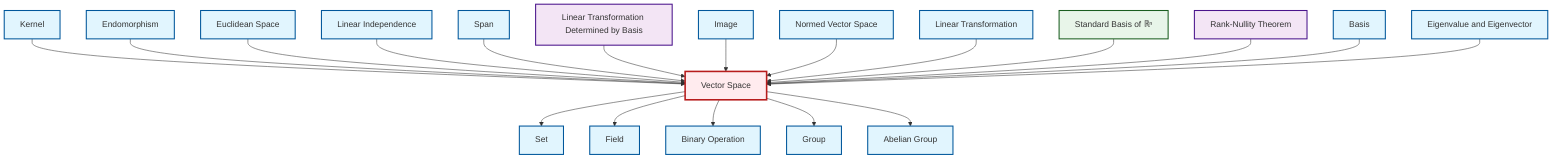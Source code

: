 graph TD
    classDef definition fill:#e1f5fe,stroke:#01579b,stroke-width:2px
    classDef theorem fill:#f3e5f5,stroke:#4a148c,stroke-width:2px
    classDef axiom fill:#fff3e0,stroke:#e65100,stroke-width:2px
    classDef example fill:#e8f5e9,stroke:#1b5e20,stroke-width:2px
    classDef current fill:#ffebee,stroke:#b71c1c,stroke-width:3px
    def-abelian-group["Abelian Group"]:::definition
    def-set["Set"]:::definition
    def-normed-vector-space["Normed Vector Space"]:::definition
    def-binary-operation["Binary Operation"]:::definition
    def-endomorphism["Endomorphism"]:::definition
    def-linear-independence["Linear Independence"]:::definition
    def-vector-space["Vector Space"]:::definition
    def-kernel["Kernel"]:::definition
    def-image["Image"]:::definition
    def-basis["Basis"]:::definition
    def-eigenvalue-eigenvector["Eigenvalue and Eigenvector"]:::definition
    def-field["Field"]:::definition
    thm-linear-transformation-basis["Linear Transformation Determined by Basis"]:::theorem
    def-linear-transformation["Linear Transformation"]:::definition
    def-span["Span"]:::definition
    ex-standard-basis-rn["Standard Basis of ℝⁿ"]:::example
    thm-rank-nullity["Rank-Nullity Theorem"]:::theorem
    def-euclidean-space["Euclidean Space"]:::definition
    def-group["Group"]:::definition
    def-kernel --> def-vector-space
    def-endomorphism --> def-vector-space
    def-euclidean-space --> def-vector-space
    def-linear-independence --> def-vector-space
    def-span --> def-vector-space
    def-vector-space --> def-set
    thm-linear-transformation-basis --> def-vector-space
    def-image --> def-vector-space
    def-vector-space --> def-field
    def-normed-vector-space --> def-vector-space
    def-linear-transformation --> def-vector-space
    def-vector-space --> def-binary-operation
    ex-standard-basis-rn --> def-vector-space
    thm-rank-nullity --> def-vector-space
    def-basis --> def-vector-space
    def-vector-space --> def-group
    def-vector-space --> def-abelian-group
    def-eigenvalue-eigenvector --> def-vector-space
    class def-vector-space current